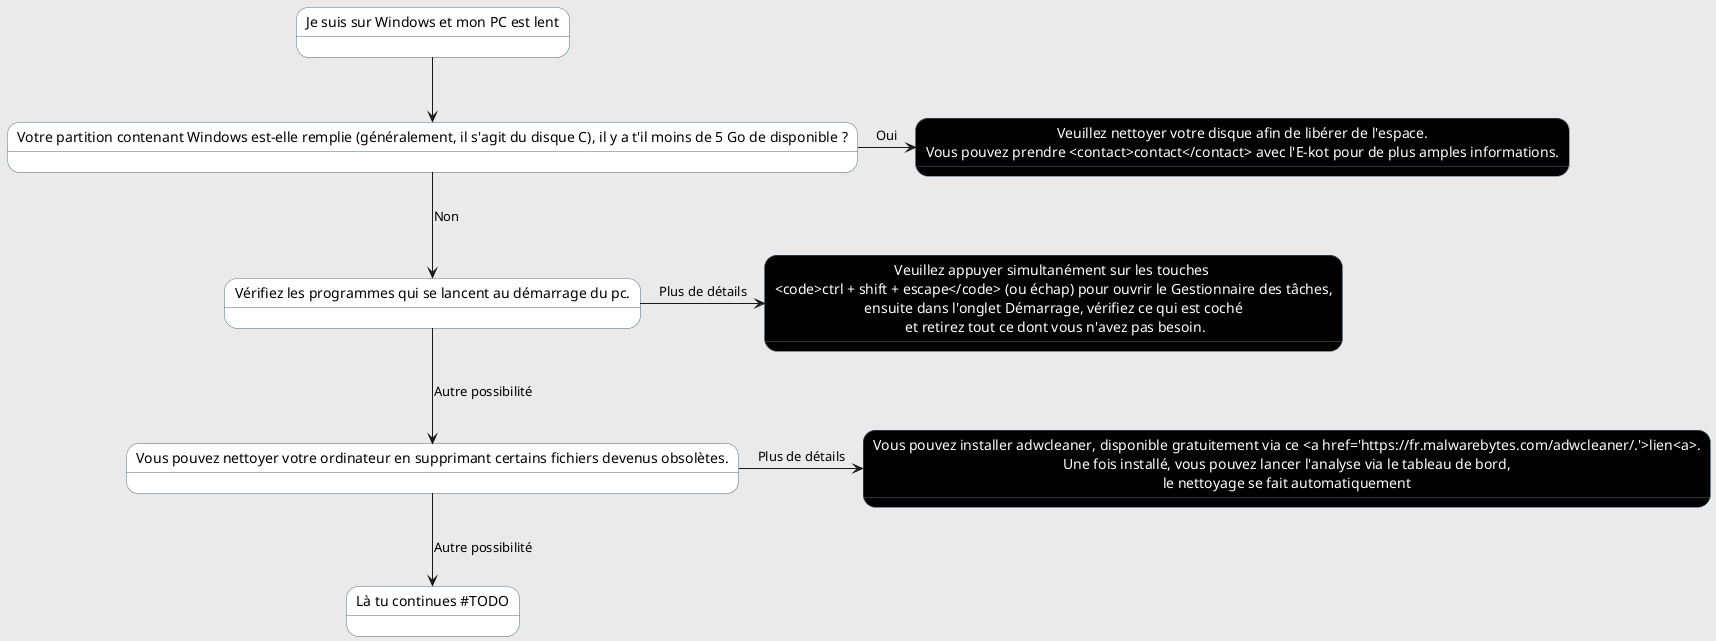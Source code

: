 @startuml
skinparam backgroundColor #EAEAEA
skinparam note {
    BackgroundColor #F0C808
    BorderColor #FE4A49
}
skinparam state {
    BackgroundColor #fff
    BackgroundColor<<Leaf>> #000000
    FontColor<<Leaf>> #FFF
    BorderColor #4F6D7A
}

state "Je suis sur Windows et mon PC est lent" as root

state "Votre partition contenant Windows est-elle remplie (généralement, il s'agit du disque C), il y a t'il moins de 5 Go de disponible ?" as diskState

state "Vérifiez les programmes qui se lancent au démarrage du pc." as startup 

state "Vous pouvez nettoyer votre ordinateur en supprimant certains fichiers devenus obsolètes." as clean

state "Là tu continues #TODO" as tocard

state "Veuillez nettoyer votre disque afin de libérer de l'espace.\nVous pouvez prendre <contact>contact</contact> avec l'E-kot pour de plus amples informations." as diskSol <<Leaf>>
state "Veuillez appuyer simultanément sur les touches \n<code>ctrl + shift + escape</code> (ou échap) pour ouvrir le Gestionnaire des tâches,\nensuite dans l'onglet Démarrage, vérifiez ce qui est coché\n et retirez tout ce dont vous n'avez pas besoin." as startupSol <<Leaf>>
state "Vous pouvez installer adwcleaner, disponible gratuitement via ce <a href='https://fr.malwarebytes.com/adwcleaner/.'>lien<a>.\nUne fois installé, vous pouvez lancer l'analyse via le tableau de bord,\nle nettoyage se fait automatiquement" as cleanSol <<Leaf>>

root --> diskState

diskState -> diskSol: Oui
diskState --> startup: Non

startup -> startupSol: Plus de détails
startup --> clean: Autre possibilité

clean -> cleanSol: Plus de détails 
clean --> tocard: Autre possibilité 

@enduml